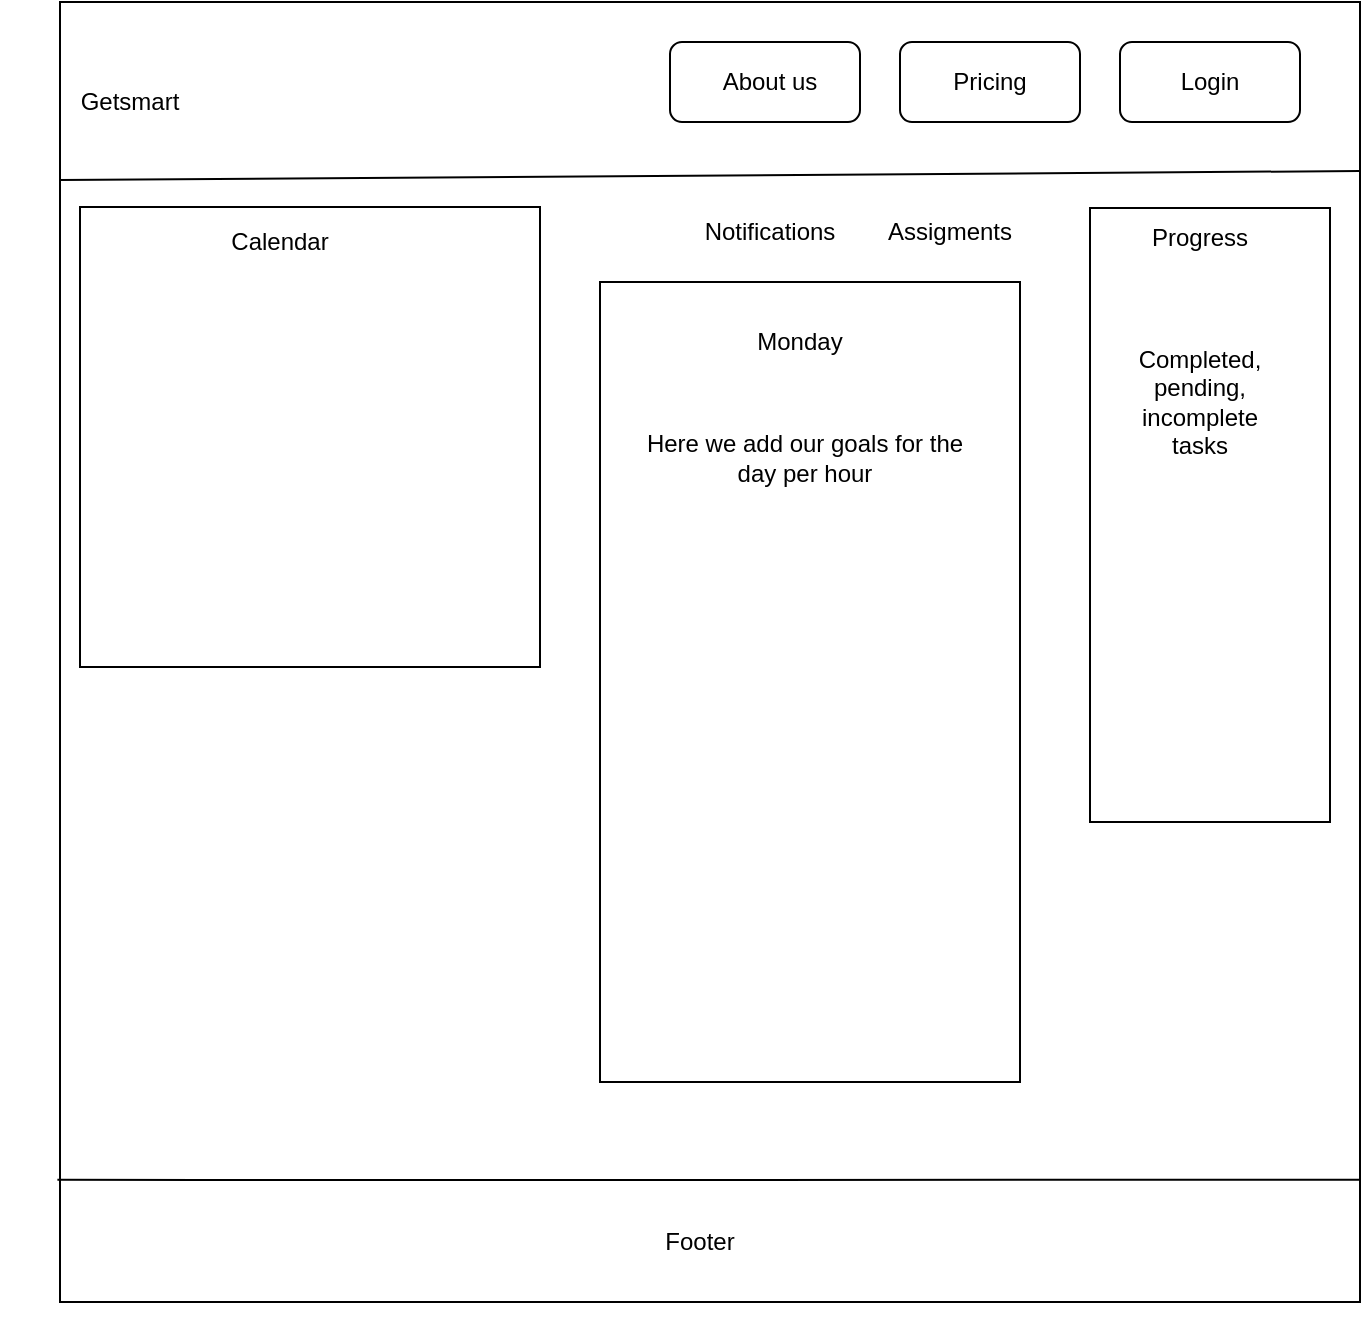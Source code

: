 <mxfile version="11.2.1" type="device" pages="1"><diagram id="Wqi4XrK8dk2U4wkjGFcw" name="Page-1"><mxGraphModel dx="868" dy="1584" grid="1" gridSize="10" guides="1" tooltips="1" connect="1" arrows="1" fold="1" page="1" pageScale="1" pageWidth="850" pageHeight="1100" math="0" shadow="0"><root><mxCell id="0"/><mxCell id="1" parent="0"/><mxCell id="UZQufm3s8SDIg-GkEWeH-1" value="" style="whiteSpace=wrap;html=1;aspect=fixed;" vertex="1" parent="1"><mxGeometry x="100" y="-10" width="650" height="650" as="geometry"/></mxCell><mxCell id="UZQufm3s8SDIg-GkEWeH-2" style="edgeStyle=orthogonalEdgeStyle;rounded=0;orthogonalLoop=1;jettySize=auto;html=1;exitX=0.5;exitY=1;exitDx=0;exitDy=0;" edge="1" parent="1" source="UZQufm3s8SDIg-GkEWeH-1" target="UZQufm3s8SDIg-GkEWeH-1"><mxGeometry relative="1" as="geometry"/></mxCell><mxCell id="UZQufm3s8SDIg-GkEWeH-3" value="" style="rounded=1;whiteSpace=wrap;html=1;" vertex="1" parent="1"><mxGeometry x="630" y="10" width="90" height="40" as="geometry"/></mxCell><mxCell id="UZQufm3s8SDIg-GkEWeH-4" value="" style="rounded=1;whiteSpace=wrap;html=1;" vertex="1" parent="1"><mxGeometry x="520" y="10" width="90" height="40" as="geometry"/></mxCell><mxCell id="UZQufm3s8SDIg-GkEWeH-5" value="" style="rounded=1;whiteSpace=wrap;html=1;" vertex="1" parent="1"><mxGeometry x="405" y="10" width="95" height="40" as="geometry"/></mxCell><mxCell id="UZQufm3s8SDIg-GkEWeH-13" value="" style="endArrow=none;html=1;exitX=1;exitY=0.13;exitDx=0;exitDy=0;exitPerimeter=0;entryX=0;entryY=0.137;entryDx=0;entryDy=0;entryPerimeter=0;" edge="1" parent="1" source="UZQufm3s8SDIg-GkEWeH-1" target="UZQufm3s8SDIg-GkEWeH-1"><mxGeometry width="50" height="50" relative="1" as="geometry"><mxPoint x="20" y="280" as="sourcePoint"/><mxPoint x="62" y="80" as="targetPoint"/><Array as="points"/></mxGeometry></mxCell><mxCell id="UZQufm3s8SDIg-GkEWeH-14" value="Assigments" style="text;html=1;strokeColor=none;fillColor=none;align=center;verticalAlign=middle;whiteSpace=wrap;rounded=0;" vertex="1" parent="1"><mxGeometry x="500" y="90" width="90" height="30" as="geometry"/></mxCell><mxCell id="UZQufm3s8SDIg-GkEWeH-17" value="Notifications" style="text;html=1;strokeColor=none;fillColor=none;align=center;verticalAlign=middle;whiteSpace=wrap;rounded=0;" vertex="1" parent="1"><mxGeometry x="415" y="92.5" width="80" height="25" as="geometry"/></mxCell><mxCell id="UZQufm3s8SDIg-GkEWeH-18" value="" style="whiteSpace=wrap;html=1;aspect=fixed;" vertex="1" parent="1"><mxGeometry x="110" y="92.5" width="230" height="230" as="geometry"/></mxCell><mxCell id="UZQufm3s8SDIg-GkEWeH-19" value="Calendar" style="text;html=1;strokeColor=none;fillColor=none;align=center;verticalAlign=middle;whiteSpace=wrap;rounded=0;" vertex="1" parent="1"><mxGeometry x="190" y="100" width="40" height="20" as="geometry"/></mxCell><mxCell id="UZQufm3s8SDIg-GkEWeH-20" value="Getsmart&lt;br&gt;" style="text;html=1;strokeColor=none;fillColor=none;align=center;verticalAlign=middle;whiteSpace=wrap;rounded=0;" vertex="1" parent="1"><mxGeometry x="70" y="20" width="130" height="40" as="geometry"/></mxCell><mxCell id="UZQufm3s8SDIg-GkEWeH-26" value="" style="endArrow=none;html=1;entryX=-0.002;entryY=0.906;entryDx=0;entryDy=0;entryPerimeter=0;exitX=1;exitY=0.906;exitDx=0;exitDy=0;exitPerimeter=0;" edge="1" parent="1" source="UZQufm3s8SDIg-GkEWeH-1" target="UZQufm3s8SDIg-GkEWeH-1"><mxGeometry width="50" height="50" relative="1" as="geometry"><mxPoint x="70" y="720" as="sourcePoint"/><mxPoint x="120" y="670" as="targetPoint"/><Array as="points"><mxPoint x="180" y="579"/></Array></mxGeometry></mxCell><mxCell id="UZQufm3s8SDIg-GkEWeH-27" value="Footer" style="text;html=1;strokeColor=none;fillColor=none;align=center;verticalAlign=middle;whiteSpace=wrap;rounded=0;" vertex="1" parent="1"><mxGeometry x="400" y="600" width="40" height="20" as="geometry"/></mxCell><mxCell id="UZQufm3s8SDIg-GkEWeH-28" value="Login" style="text;html=1;strokeColor=none;fillColor=none;align=center;verticalAlign=middle;whiteSpace=wrap;rounded=0;" vertex="1" parent="1"><mxGeometry x="655" y="20" width="40" height="20" as="geometry"/></mxCell><mxCell id="UZQufm3s8SDIg-GkEWeH-29" value="Pricing" style="text;html=1;strokeColor=none;fillColor=none;align=center;verticalAlign=middle;whiteSpace=wrap;rounded=0;" vertex="1" parent="1"><mxGeometry x="545" y="20" width="40" height="20" as="geometry"/></mxCell><mxCell id="UZQufm3s8SDIg-GkEWeH-30" value="About us&lt;br&gt;" style="text;html=1;strokeColor=none;fillColor=none;align=center;verticalAlign=middle;whiteSpace=wrap;rounded=0;" vertex="1" parent="1"><mxGeometry x="430" y="20" width="50" height="20" as="geometry"/></mxCell><mxCell id="UZQufm3s8SDIg-GkEWeH-31" value="" style="rounded=0;whiteSpace=wrap;html=1;" vertex="1" parent="1"><mxGeometry x="615" y="93" width="120" height="307" as="geometry"/></mxCell><mxCell id="UZQufm3s8SDIg-GkEWeH-32" value="Progress" style="text;html=1;strokeColor=none;fillColor=none;align=center;verticalAlign=middle;whiteSpace=wrap;rounded=0;" vertex="1" parent="1"><mxGeometry x="650" y="97.5" width="40" height="20" as="geometry"/></mxCell><mxCell id="UZQufm3s8SDIg-GkEWeH-33" value="" style="rounded=0;whiteSpace=wrap;html=1;" vertex="1" parent="1"><mxGeometry x="370" y="130" width="210" height="400" as="geometry"/></mxCell><mxCell id="UZQufm3s8SDIg-GkEWeH-34" value="Monday" style="text;html=1;strokeColor=none;fillColor=none;align=center;verticalAlign=middle;whiteSpace=wrap;rounded=0;" vertex="1" parent="1"><mxGeometry x="400" y="150" width="140" height="20" as="geometry"/></mxCell><mxCell id="UZQufm3s8SDIg-GkEWeH-39" value="Here we add our goals for the day per hour&lt;br&gt;" style="text;html=1;strokeColor=none;fillColor=none;align=center;verticalAlign=middle;whiteSpace=wrap;rounded=0;" vertex="1" parent="1"><mxGeometry x="385" y="208" width="175" height="20" as="geometry"/></mxCell><mxCell id="UZQufm3s8SDIg-GkEWeH-40" value="Completed, pending, incomplete tasks" style="text;html=1;strokeColor=none;fillColor=none;align=center;verticalAlign=middle;whiteSpace=wrap;rounded=0;" vertex="1" parent="1"><mxGeometry x="640" y="180" width="60" height="20" as="geometry"/></mxCell></root></mxGraphModel></diagram></mxfile>